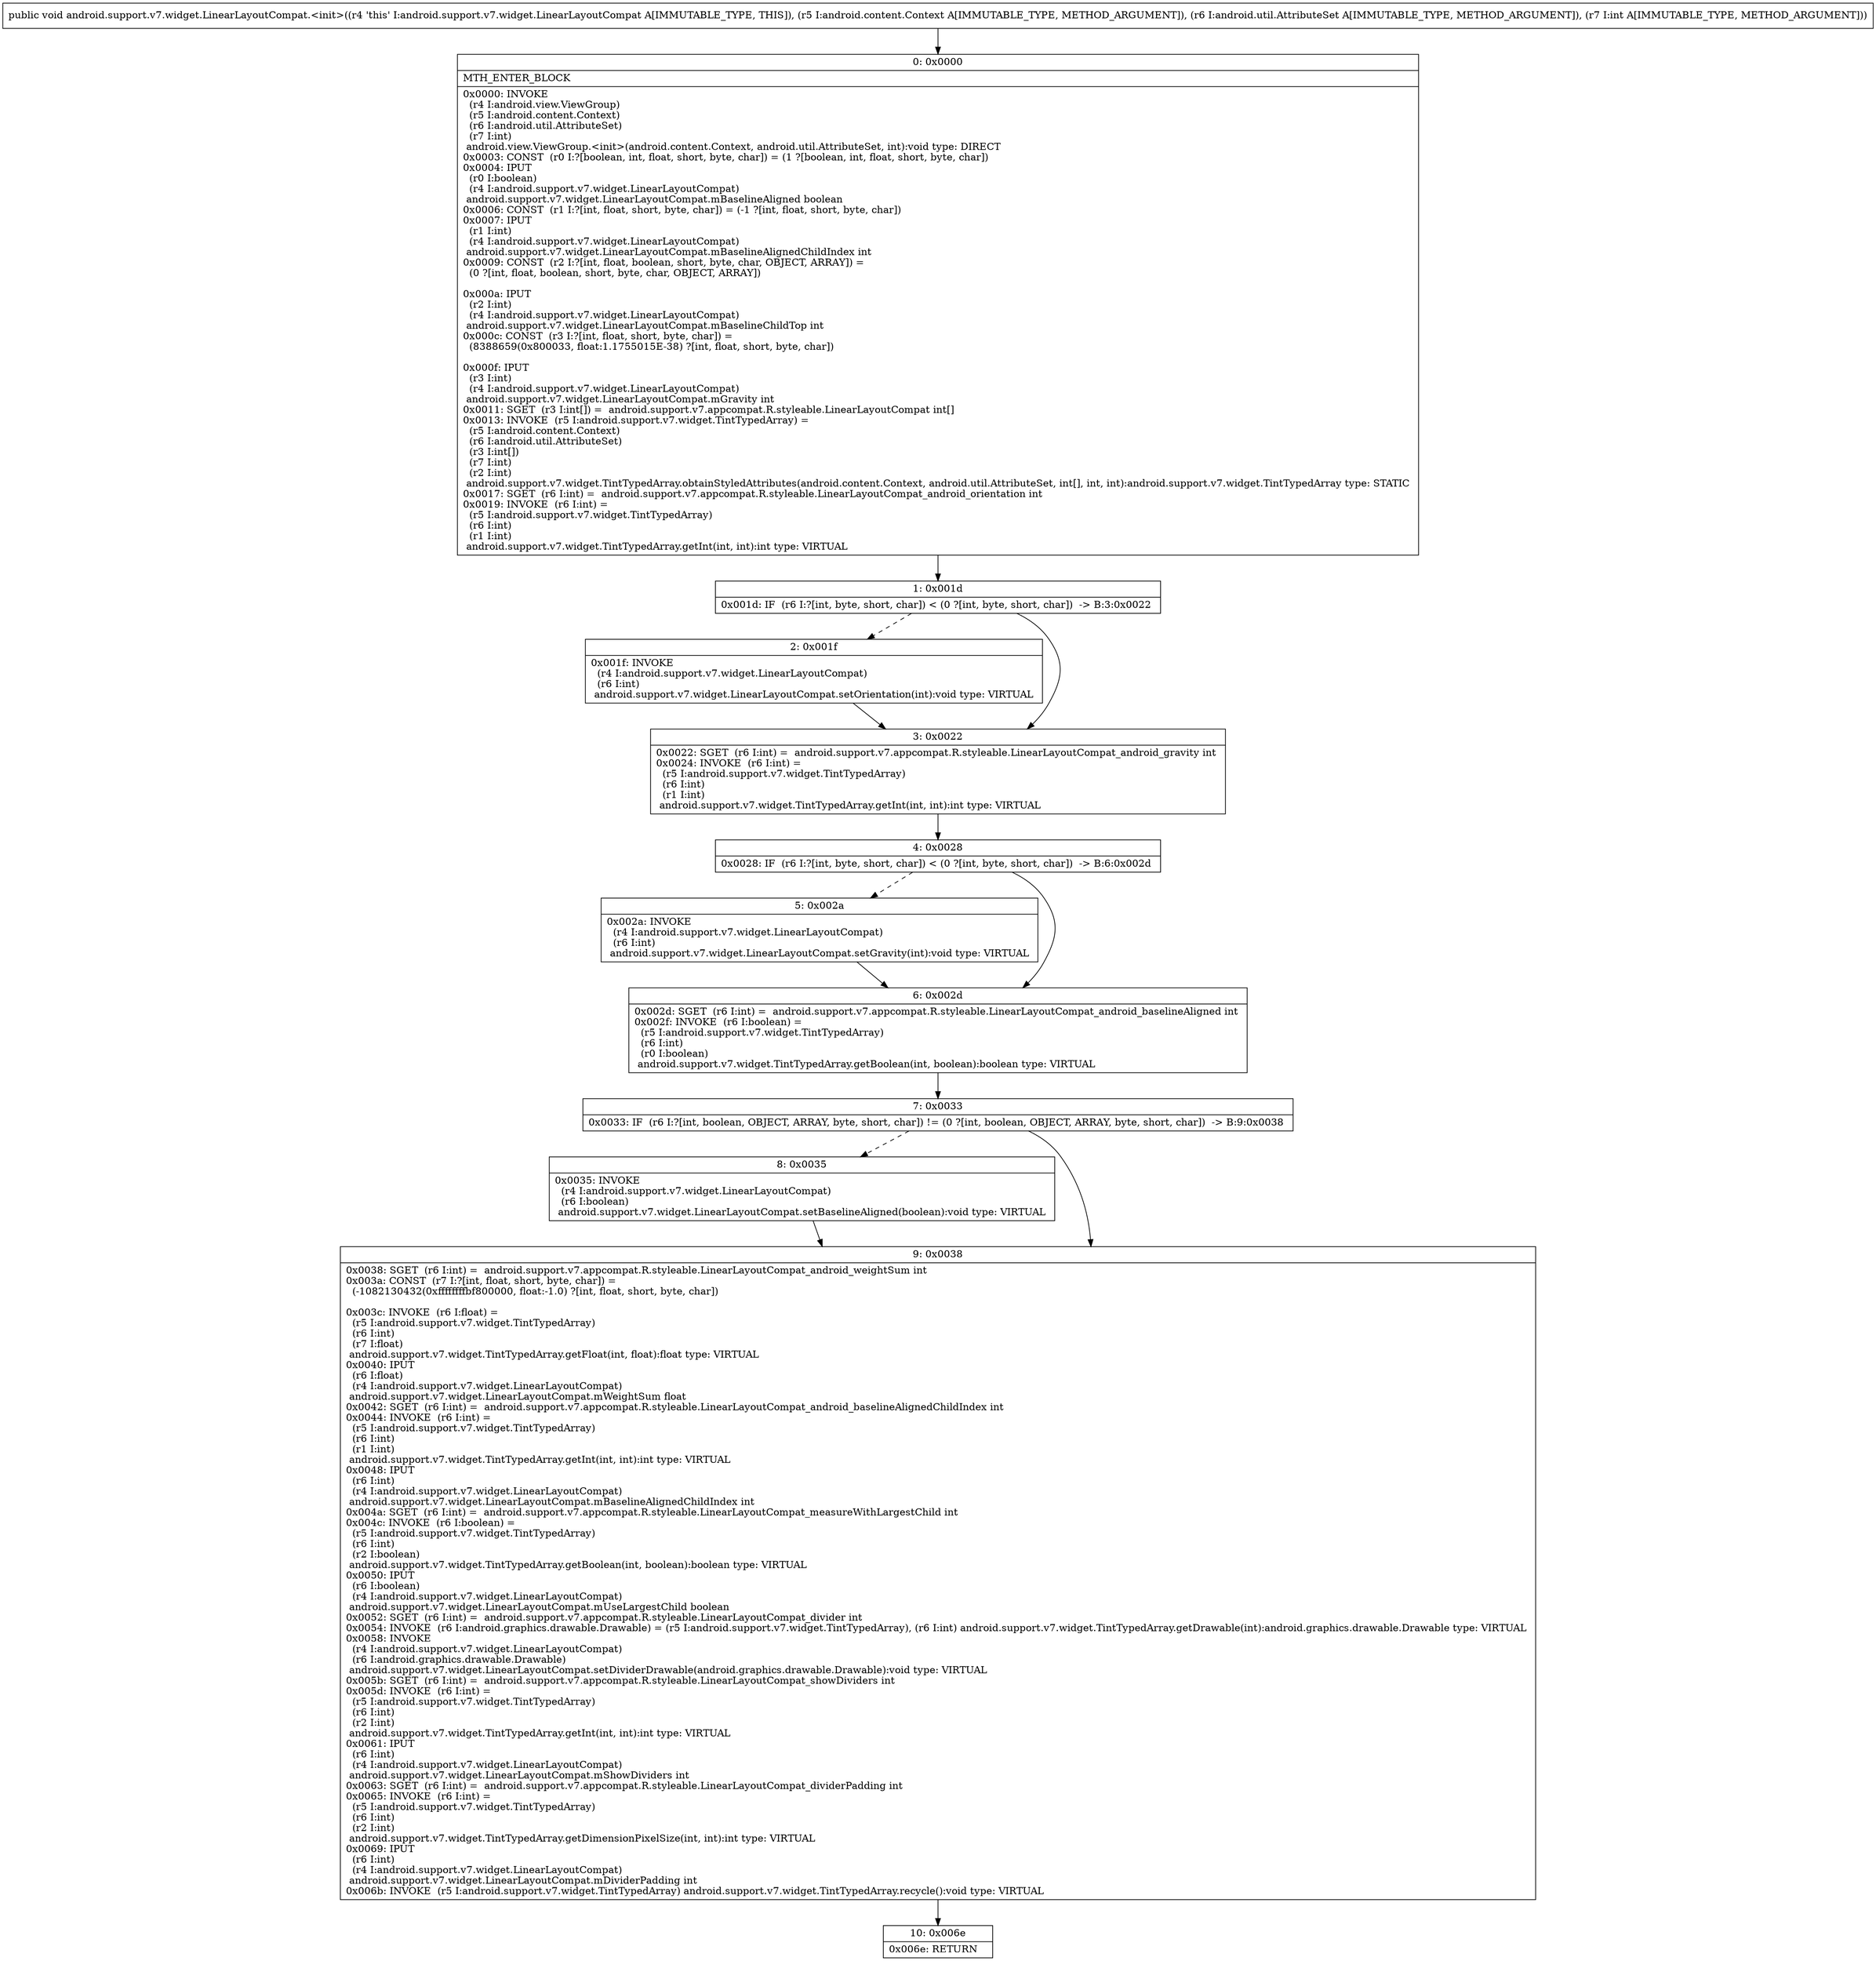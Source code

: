 digraph "CFG forandroid.support.v7.widget.LinearLayoutCompat.\<init\>(Landroid\/content\/Context;Landroid\/util\/AttributeSet;I)V" {
Node_0 [shape=record,label="{0\:\ 0x0000|MTH_ENTER_BLOCK\l|0x0000: INVOKE  \l  (r4 I:android.view.ViewGroup)\l  (r5 I:android.content.Context)\l  (r6 I:android.util.AttributeSet)\l  (r7 I:int)\l android.view.ViewGroup.\<init\>(android.content.Context, android.util.AttributeSet, int):void type: DIRECT \l0x0003: CONST  (r0 I:?[boolean, int, float, short, byte, char]) = (1 ?[boolean, int, float, short, byte, char]) \l0x0004: IPUT  \l  (r0 I:boolean)\l  (r4 I:android.support.v7.widget.LinearLayoutCompat)\l android.support.v7.widget.LinearLayoutCompat.mBaselineAligned boolean \l0x0006: CONST  (r1 I:?[int, float, short, byte, char]) = (\-1 ?[int, float, short, byte, char]) \l0x0007: IPUT  \l  (r1 I:int)\l  (r4 I:android.support.v7.widget.LinearLayoutCompat)\l android.support.v7.widget.LinearLayoutCompat.mBaselineAlignedChildIndex int \l0x0009: CONST  (r2 I:?[int, float, boolean, short, byte, char, OBJECT, ARRAY]) = \l  (0 ?[int, float, boolean, short, byte, char, OBJECT, ARRAY])\l \l0x000a: IPUT  \l  (r2 I:int)\l  (r4 I:android.support.v7.widget.LinearLayoutCompat)\l android.support.v7.widget.LinearLayoutCompat.mBaselineChildTop int \l0x000c: CONST  (r3 I:?[int, float, short, byte, char]) = \l  (8388659(0x800033, float:1.1755015E\-38) ?[int, float, short, byte, char])\l \l0x000f: IPUT  \l  (r3 I:int)\l  (r4 I:android.support.v7.widget.LinearLayoutCompat)\l android.support.v7.widget.LinearLayoutCompat.mGravity int \l0x0011: SGET  (r3 I:int[]) =  android.support.v7.appcompat.R.styleable.LinearLayoutCompat int[] \l0x0013: INVOKE  (r5 I:android.support.v7.widget.TintTypedArray) = \l  (r5 I:android.content.Context)\l  (r6 I:android.util.AttributeSet)\l  (r3 I:int[])\l  (r7 I:int)\l  (r2 I:int)\l android.support.v7.widget.TintTypedArray.obtainStyledAttributes(android.content.Context, android.util.AttributeSet, int[], int, int):android.support.v7.widget.TintTypedArray type: STATIC \l0x0017: SGET  (r6 I:int) =  android.support.v7.appcompat.R.styleable.LinearLayoutCompat_android_orientation int \l0x0019: INVOKE  (r6 I:int) = \l  (r5 I:android.support.v7.widget.TintTypedArray)\l  (r6 I:int)\l  (r1 I:int)\l android.support.v7.widget.TintTypedArray.getInt(int, int):int type: VIRTUAL \l}"];
Node_1 [shape=record,label="{1\:\ 0x001d|0x001d: IF  (r6 I:?[int, byte, short, char]) \< (0 ?[int, byte, short, char])  \-\> B:3:0x0022 \l}"];
Node_2 [shape=record,label="{2\:\ 0x001f|0x001f: INVOKE  \l  (r4 I:android.support.v7.widget.LinearLayoutCompat)\l  (r6 I:int)\l android.support.v7.widget.LinearLayoutCompat.setOrientation(int):void type: VIRTUAL \l}"];
Node_3 [shape=record,label="{3\:\ 0x0022|0x0022: SGET  (r6 I:int) =  android.support.v7.appcompat.R.styleable.LinearLayoutCompat_android_gravity int \l0x0024: INVOKE  (r6 I:int) = \l  (r5 I:android.support.v7.widget.TintTypedArray)\l  (r6 I:int)\l  (r1 I:int)\l android.support.v7.widget.TintTypedArray.getInt(int, int):int type: VIRTUAL \l}"];
Node_4 [shape=record,label="{4\:\ 0x0028|0x0028: IF  (r6 I:?[int, byte, short, char]) \< (0 ?[int, byte, short, char])  \-\> B:6:0x002d \l}"];
Node_5 [shape=record,label="{5\:\ 0x002a|0x002a: INVOKE  \l  (r4 I:android.support.v7.widget.LinearLayoutCompat)\l  (r6 I:int)\l android.support.v7.widget.LinearLayoutCompat.setGravity(int):void type: VIRTUAL \l}"];
Node_6 [shape=record,label="{6\:\ 0x002d|0x002d: SGET  (r6 I:int) =  android.support.v7.appcompat.R.styleable.LinearLayoutCompat_android_baselineAligned int \l0x002f: INVOKE  (r6 I:boolean) = \l  (r5 I:android.support.v7.widget.TintTypedArray)\l  (r6 I:int)\l  (r0 I:boolean)\l android.support.v7.widget.TintTypedArray.getBoolean(int, boolean):boolean type: VIRTUAL \l}"];
Node_7 [shape=record,label="{7\:\ 0x0033|0x0033: IF  (r6 I:?[int, boolean, OBJECT, ARRAY, byte, short, char]) != (0 ?[int, boolean, OBJECT, ARRAY, byte, short, char])  \-\> B:9:0x0038 \l}"];
Node_8 [shape=record,label="{8\:\ 0x0035|0x0035: INVOKE  \l  (r4 I:android.support.v7.widget.LinearLayoutCompat)\l  (r6 I:boolean)\l android.support.v7.widget.LinearLayoutCompat.setBaselineAligned(boolean):void type: VIRTUAL \l}"];
Node_9 [shape=record,label="{9\:\ 0x0038|0x0038: SGET  (r6 I:int) =  android.support.v7.appcompat.R.styleable.LinearLayoutCompat_android_weightSum int \l0x003a: CONST  (r7 I:?[int, float, short, byte, char]) = \l  (\-1082130432(0xffffffffbf800000, float:\-1.0) ?[int, float, short, byte, char])\l \l0x003c: INVOKE  (r6 I:float) = \l  (r5 I:android.support.v7.widget.TintTypedArray)\l  (r6 I:int)\l  (r7 I:float)\l android.support.v7.widget.TintTypedArray.getFloat(int, float):float type: VIRTUAL \l0x0040: IPUT  \l  (r6 I:float)\l  (r4 I:android.support.v7.widget.LinearLayoutCompat)\l android.support.v7.widget.LinearLayoutCompat.mWeightSum float \l0x0042: SGET  (r6 I:int) =  android.support.v7.appcompat.R.styleable.LinearLayoutCompat_android_baselineAlignedChildIndex int \l0x0044: INVOKE  (r6 I:int) = \l  (r5 I:android.support.v7.widget.TintTypedArray)\l  (r6 I:int)\l  (r1 I:int)\l android.support.v7.widget.TintTypedArray.getInt(int, int):int type: VIRTUAL \l0x0048: IPUT  \l  (r6 I:int)\l  (r4 I:android.support.v7.widget.LinearLayoutCompat)\l android.support.v7.widget.LinearLayoutCompat.mBaselineAlignedChildIndex int \l0x004a: SGET  (r6 I:int) =  android.support.v7.appcompat.R.styleable.LinearLayoutCompat_measureWithLargestChild int \l0x004c: INVOKE  (r6 I:boolean) = \l  (r5 I:android.support.v7.widget.TintTypedArray)\l  (r6 I:int)\l  (r2 I:boolean)\l android.support.v7.widget.TintTypedArray.getBoolean(int, boolean):boolean type: VIRTUAL \l0x0050: IPUT  \l  (r6 I:boolean)\l  (r4 I:android.support.v7.widget.LinearLayoutCompat)\l android.support.v7.widget.LinearLayoutCompat.mUseLargestChild boolean \l0x0052: SGET  (r6 I:int) =  android.support.v7.appcompat.R.styleable.LinearLayoutCompat_divider int \l0x0054: INVOKE  (r6 I:android.graphics.drawable.Drawable) = (r5 I:android.support.v7.widget.TintTypedArray), (r6 I:int) android.support.v7.widget.TintTypedArray.getDrawable(int):android.graphics.drawable.Drawable type: VIRTUAL \l0x0058: INVOKE  \l  (r4 I:android.support.v7.widget.LinearLayoutCompat)\l  (r6 I:android.graphics.drawable.Drawable)\l android.support.v7.widget.LinearLayoutCompat.setDividerDrawable(android.graphics.drawable.Drawable):void type: VIRTUAL \l0x005b: SGET  (r6 I:int) =  android.support.v7.appcompat.R.styleable.LinearLayoutCompat_showDividers int \l0x005d: INVOKE  (r6 I:int) = \l  (r5 I:android.support.v7.widget.TintTypedArray)\l  (r6 I:int)\l  (r2 I:int)\l android.support.v7.widget.TintTypedArray.getInt(int, int):int type: VIRTUAL \l0x0061: IPUT  \l  (r6 I:int)\l  (r4 I:android.support.v7.widget.LinearLayoutCompat)\l android.support.v7.widget.LinearLayoutCompat.mShowDividers int \l0x0063: SGET  (r6 I:int) =  android.support.v7.appcompat.R.styleable.LinearLayoutCompat_dividerPadding int \l0x0065: INVOKE  (r6 I:int) = \l  (r5 I:android.support.v7.widget.TintTypedArray)\l  (r6 I:int)\l  (r2 I:int)\l android.support.v7.widget.TintTypedArray.getDimensionPixelSize(int, int):int type: VIRTUAL \l0x0069: IPUT  \l  (r6 I:int)\l  (r4 I:android.support.v7.widget.LinearLayoutCompat)\l android.support.v7.widget.LinearLayoutCompat.mDividerPadding int \l0x006b: INVOKE  (r5 I:android.support.v7.widget.TintTypedArray) android.support.v7.widget.TintTypedArray.recycle():void type: VIRTUAL \l}"];
Node_10 [shape=record,label="{10\:\ 0x006e|0x006e: RETURN   \l}"];
MethodNode[shape=record,label="{public void android.support.v7.widget.LinearLayoutCompat.\<init\>((r4 'this' I:android.support.v7.widget.LinearLayoutCompat A[IMMUTABLE_TYPE, THIS]), (r5 I:android.content.Context A[IMMUTABLE_TYPE, METHOD_ARGUMENT]), (r6 I:android.util.AttributeSet A[IMMUTABLE_TYPE, METHOD_ARGUMENT]), (r7 I:int A[IMMUTABLE_TYPE, METHOD_ARGUMENT])) }"];
MethodNode -> Node_0;
Node_0 -> Node_1;
Node_1 -> Node_2[style=dashed];
Node_1 -> Node_3;
Node_2 -> Node_3;
Node_3 -> Node_4;
Node_4 -> Node_5[style=dashed];
Node_4 -> Node_6;
Node_5 -> Node_6;
Node_6 -> Node_7;
Node_7 -> Node_8[style=dashed];
Node_7 -> Node_9;
Node_8 -> Node_9;
Node_9 -> Node_10;
}

